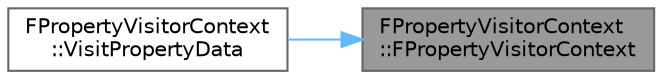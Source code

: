 digraph "FPropertyVisitorContext::FPropertyVisitorContext"
{
 // INTERACTIVE_SVG=YES
 // LATEX_PDF_SIZE
  bgcolor="transparent";
  edge [fontname=Helvetica,fontsize=10,labelfontname=Helvetica,labelfontsize=10];
  node [fontname=Helvetica,fontsize=10,shape=box,height=0.2,width=0.4];
  rankdir="RL";
  Node1 [id="Node000001",label="FPropertyVisitorContext\l::FPropertyVisitorContext",height=0.2,width=0.4,color="gray40", fillcolor="grey60", style="filled", fontcolor="black",tooltip=" "];
  Node1 -> Node2 [id="edge1_Node000001_Node000002",dir="back",color="steelblue1",style="solid",tooltip=" "];
  Node2 [id="Node000002",label="FPropertyVisitorContext\l::VisitPropertyData",height=0.2,width=0.4,color="grey40", fillcolor="white", style="filled",URL="$da/d9d/structFPropertyVisitorContext.html#a043ac7c194e7ead3d22eefe57209cfba",tooltip="Utility that constructs a new visitor context object with new property data but the same path and sco..."];
}
